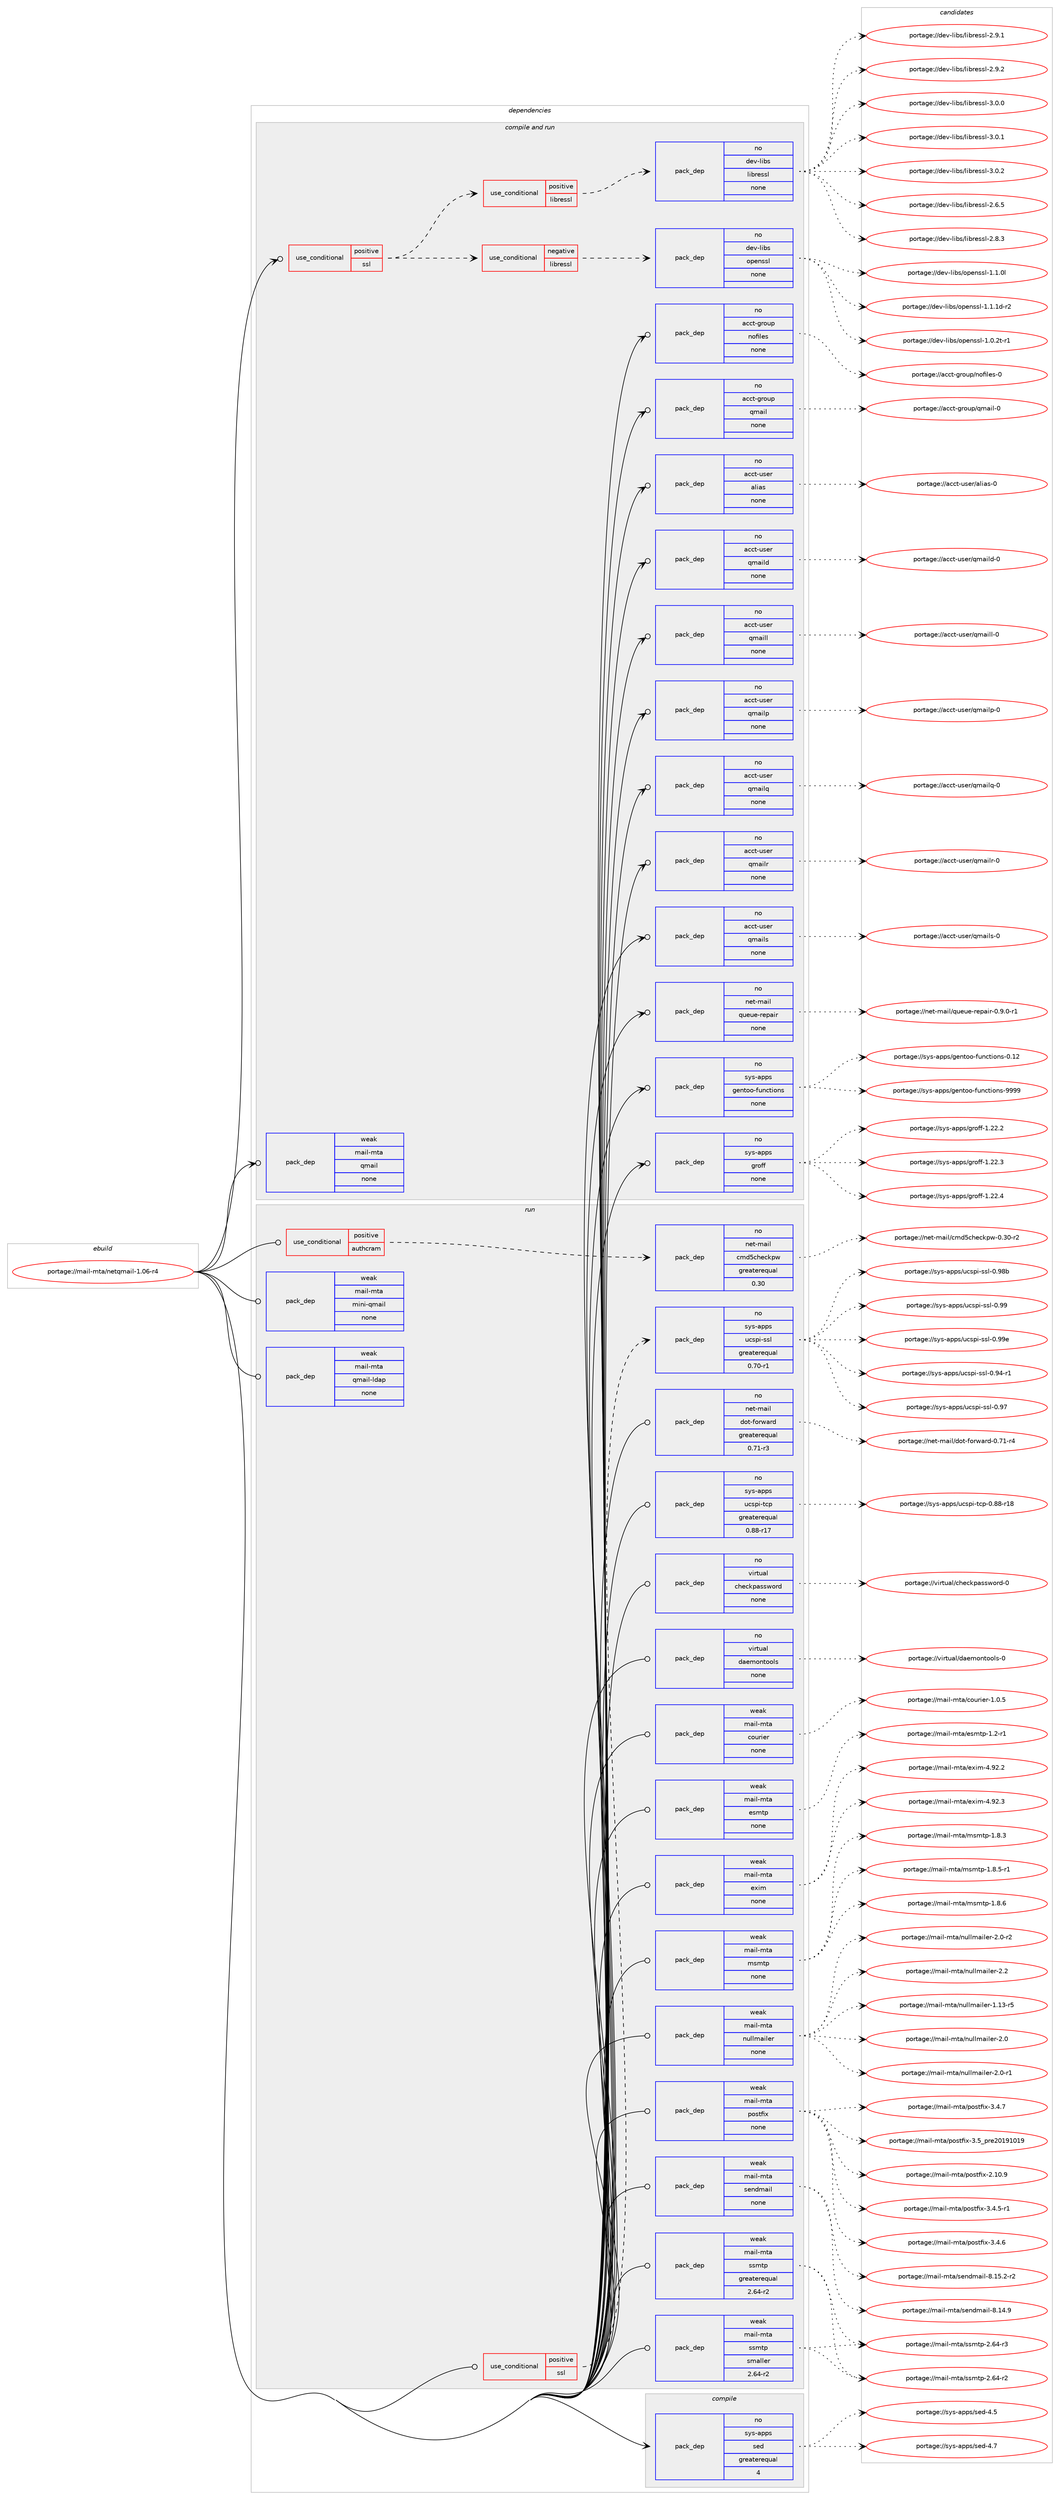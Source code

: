 digraph prolog {

# *************
# Graph options
# *************

newrank=true;
concentrate=true;
compound=true;
graph [rankdir=LR,fontname=Helvetica,fontsize=10,ranksep=1.5];#, ranksep=2.5, nodesep=0.2];
edge  [arrowhead=vee];
node  [fontname=Helvetica,fontsize=10];

# **********
# The ebuild
# **********

subgraph cluster_leftcol {
color=gray;
rank=same;
label=<<i>ebuild</i>>;
id [label="portage://mail-mta/netqmail-1.06-r4", color=red, width=4, href="../mail-mta/netqmail-1.06-r4.svg"];
}

# ****************
# The dependencies
# ****************

subgraph cluster_midcol {
color=gray;
label=<<i>dependencies</i>>;
subgraph cluster_compile {
fillcolor="#eeeeee";
style=filled;
label=<<i>compile</i>>;
subgraph pack224955 {
dependency307034 [label=<<TABLE BORDER="0" CELLBORDER="1" CELLSPACING="0" CELLPADDING="4" WIDTH="220"><TR><TD ROWSPAN="6" CELLPADDING="30">pack_dep</TD></TR><TR><TD WIDTH="110">no</TD></TR><TR><TD>sys-apps</TD></TR><TR><TD>sed</TD></TR><TR><TD>greaterequal</TD></TR><TR><TD>4</TD></TR></TABLE>>, shape=none, color=blue];
}
id:e -> dependency307034:w [weight=20,style="solid",arrowhead="vee"];
}
subgraph cluster_compileandrun {
fillcolor="#eeeeee";
style=filled;
label=<<i>compile and run</i>>;
subgraph cond77157 {
dependency307035 [label=<<TABLE BORDER="0" CELLBORDER="1" CELLSPACING="0" CELLPADDING="4"><TR><TD ROWSPAN="3" CELLPADDING="10">use_conditional</TD></TR><TR><TD>positive</TD></TR><TR><TD>ssl</TD></TR></TABLE>>, shape=none, color=red];
subgraph cond77158 {
dependency307036 [label=<<TABLE BORDER="0" CELLBORDER="1" CELLSPACING="0" CELLPADDING="4"><TR><TD ROWSPAN="3" CELLPADDING="10">use_conditional</TD></TR><TR><TD>negative</TD></TR><TR><TD>libressl</TD></TR></TABLE>>, shape=none, color=red];
subgraph pack224956 {
dependency307037 [label=<<TABLE BORDER="0" CELLBORDER="1" CELLSPACING="0" CELLPADDING="4" WIDTH="220"><TR><TD ROWSPAN="6" CELLPADDING="30">pack_dep</TD></TR><TR><TD WIDTH="110">no</TD></TR><TR><TD>dev-libs</TD></TR><TR><TD>openssl</TD></TR><TR><TD>none</TD></TR><TR><TD></TD></TR></TABLE>>, shape=none, color=blue];
}
dependency307036:e -> dependency307037:w [weight=20,style="dashed",arrowhead="vee"];
}
dependency307035:e -> dependency307036:w [weight=20,style="dashed",arrowhead="vee"];
subgraph cond77159 {
dependency307038 [label=<<TABLE BORDER="0" CELLBORDER="1" CELLSPACING="0" CELLPADDING="4"><TR><TD ROWSPAN="3" CELLPADDING="10">use_conditional</TD></TR><TR><TD>positive</TD></TR><TR><TD>libressl</TD></TR></TABLE>>, shape=none, color=red];
subgraph pack224957 {
dependency307039 [label=<<TABLE BORDER="0" CELLBORDER="1" CELLSPACING="0" CELLPADDING="4" WIDTH="220"><TR><TD ROWSPAN="6" CELLPADDING="30">pack_dep</TD></TR><TR><TD WIDTH="110">no</TD></TR><TR><TD>dev-libs</TD></TR><TR><TD>libressl</TD></TR><TR><TD>none</TD></TR><TR><TD></TD></TR></TABLE>>, shape=none, color=blue];
}
dependency307038:e -> dependency307039:w [weight=20,style="dashed",arrowhead="vee"];
}
dependency307035:e -> dependency307038:w [weight=20,style="dashed",arrowhead="vee"];
}
id:e -> dependency307035:w [weight=20,style="solid",arrowhead="odotvee"];
subgraph pack224958 {
dependency307040 [label=<<TABLE BORDER="0" CELLBORDER="1" CELLSPACING="0" CELLPADDING="4" WIDTH="220"><TR><TD ROWSPAN="6" CELLPADDING="30">pack_dep</TD></TR><TR><TD WIDTH="110">no</TD></TR><TR><TD>acct-group</TD></TR><TR><TD>nofiles</TD></TR><TR><TD>none</TD></TR><TR><TD></TD></TR></TABLE>>, shape=none, color=blue];
}
id:e -> dependency307040:w [weight=20,style="solid",arrowhead="odotvee"];
subgraph pack224959 {
dependency307041 [label=<<TABLE BORDER="0" CELLBORDER="1" CELLSPACING="0" CELLPADDING="4" WIDTH="220"><TR><TD ROWSPAN="6" CELLPADDING="30">pack_dep</TD></TR><TR><TD WIDTH="110">no</TD></TR><TR><TD>acct-group</TD></TR><TR><TD>qmail</TD></TR><TR><TD>none</TD></TR><TR><TD></TD></TR></TABLE>>, shape=none, color=blue];
}
id:e -> dependency307041:w [weight=20,style="solid",arrowhead="odotvee"];
subgraph pack224960 {
dependency307042 [label=<<TABLE BORDER="0" CELLBORDER="1" CELLSPACING="0" CELLPADDING="4" WIDTH="220"><TR><TD ROWSPAN="6" CELLPADDING="30">pack_dep</TD></TR><TR><TD WIDTH="110">no</TD></TR><TR><TD>acct-user</TD></TR><TR><TD>alias</TD></TR><TR><TD>none</TD></TR><TR><TD></TD></TR></TABLE>>, shape=none, color=blue];
}
id:e -> dependency307042:w [weight=20,style="solid",arrowhead="odotvee"];
subgraph pack224961 {
dependency307043 [label=<<TABLE BORDER="0" CELLBORDER="1" CELLSPACING="0" CELLPADDING="4" WIDTH="220"><TR><TD ROWSPAN="6" CELLPADDING="30">pack_dep</TD></TR><TR><TD WIDTH="110">no</TD></TR><TR><TD>acct-user</TD></TR><TR><TD>qmaild</TD></TR><TR><TD>none</TD></TR><TR><TD></TD></TR></TABLE>>, shape=none, color=blue];
}
id:e -> dependency307043:w [weight=20,style="solid",arrowhead="odotvee"];
subgraph pack224962 {
dependency307044 [label=<<TABLE BORDER="0" CELLBORDER="1" CELLSPACING="0" CELLPADDING="4" WIDTH="220"><TR><TD ROWSPAN="6" CELLPADDING="30">pack_dep</TD></TR><TR><TD WIDTH="110">no</TD></TR><TR><TD>acct-user</TD></TR><TR><TD>qmaill</TD></TR><TR><TD>none</TD></TR><TR><TD></TD></TR></TABLE>>, shape=none, color=blue];
}
id:e -> dependency307044:w [weight=20,style="solid",arrowhead="odotvee"];
subgraph pack224963 {
dependency307045 [label=<<TABLE BORDER="0" CELLBORDER="1" CELLSPACING="0" CELLPADDING="4" WIDTH="220"><TR><TD ROWSPAN="6" CELLPADDING="30">pack_dep</TD></TR><TR><TD WIDTH="110">no</TD></TR><TR><TD>acct-user</TD></TR><TR><TD>qmailp</TD></TR><TR><TD>none</TD></TR><TR><TD></TD></TR></TABLE>>, shape=none, color=blue];
}
id:e -> dependency307045:w [weight=20,style="solid",arrowhead="odotvee"];
subgraph pack224964 {
dependency307046 [label=<<TABLE BORDER="0" CELLBORDER="1" CELLSPACING="0" CELLPADDING="4" WIDTH="220"><TR><TD ROWSPAN="6" CELLPADDING="30">pack_dep</TD></TR><TR><TD WIDTH="110">no</TD></TR><TR><TD>acct-user</TD></TR><TR><TD>qmailq</TD></TR><TR><TD>none</TD></TR><TR><TD></TD></TR></TABLE>>, shape=none, color=blue];
}
id:e -> dependency307046:w [weight=20,style="solid",arrowhead="odotvee"];
subgraph pack224965 {
dependency307047 [label=<<TABLE BORDER="0" CELLBORDER="1" CELLSPACING="0" CELLPADDING="4" WIDTH="220"><TR><TD ROWSPAN="6" CELLPADDING="30">pack_dep</TD></TR><TR><TD WIDTH="110">no</TD></TR><TR><TD>acct-user</TD></TR><TR><TD>qmailr</TD></TR><TR><TD>none</TD></TR><TR><TD></TD></TR></TABLE>>, shape=none, color=blue];
}
id:e -> dependency307047:w [weight=20,style="solid",arrowhead="odotvee"];
subgraph pack224966 {
dependency307048 [label=<<TABLE BORDER="0" CELLBORDER="1" CELLSPACING="0" CELLPADDING="4" WIDTH="220"><TR><TD ROWSPAN="6" CELLPADDING="30">pack_dep</TD></TR><TR><TD WIDTH="110">no</TD></TR><TR><TD>acct-user</TD></TR><TR><TD>qmails</TD></TR><TR><TD>none</TD></TR><TR><TD></TD></TR></TABLE>>, shape=none, color=blue];
}
id:e -> dependency307048:w [weight=20,style="solid",arrowhead="odotvee"];
subgraph pack224967 {
dependency307049 [label=<<TABLE BORDER="0" CELLBORDER="1" CELLSPACING="0" CELLPADDING="4" WIDTH="220"><TR><TD ROWSPAN="6" CELLPADDING="30">pack_dep</TD></TR><TR><TD WIDTH="110">no</TD></TR><TR><TD>net-mail</TD></TR><TR><TD>queue-repair</TD></TR><TR><TD>none</TD></TR><TR><TD></TD></TR></TABLE>>, shape=none, color=blue];
}
id:e -> dependency307049:w [weight=20,style="solid",arrowhead="odotvee"];
subgraph pack224968 {
dependency307050 [label=<<TABLE BORDER="0" CELLBORDER="1" CELLSPACING="0" CELLPADDING="4" WIDTH="220"><TR><TD ROWSPAN="6" CELLPADDING="30">pack_dep</TD></TR><TR><TD WIDTH="110">no</TD></TR><TR><TD>sys-apps</TD></TR><TR><TD>gentoo-functions</TD></TR><TR><TD>none</TD></TR><TR><TD></TD></TR></TABLE>>, shape=none, color=blue];
}
id:e -> dependency307050:w [weight=20,style="solid",arrowhead="odotvee"];
subgraph pack224969 {
dependency307051 [label=<<TABLE BORDER="0" CELLBORDER="1" CELLSPACING="0" CELLPADDING="4" WIDTH="220"><TR><TD ROWSPAN="6" CELLPADDING="30">pack_dep</TD></TR><TR><TD WIDTH="110">no</TD></TR><TR><TD>sys-apps</TD></TR><TR><TD>groff</TD></TR><TR><TD>none</TD></TR><TR><TD></TD></TR></TABLE>>, shape=none, color=blue];
}
id:e -> dependency307051:w [weight=20,style="solid",arrowhead="odotvee"];
subgraph pack224970 {
dependency307052 [label=<<TABLE BORDER="0" CELLBORDER="1" CELLSPACING="0" CELLPADDING="4" WIDTH="220"><TR><TD ROWSPAN="6" CELLPADDING="30">pack_dep</TD></TR><TR><TD WIDTH="110">weak</TD></TR><TR><TD>mail-mta</TD></TR><TR><TD>qmail</TD></TR><TR><TD>none</TD></TR><TR><TD></TD></TR></TABLE>>, shape=none, color=blue];
}
id:e -> dependency307052:w [weight=20,style="solid",arrowhead="odotvee"];
}
subgraph cluster_run {
fillcolor="#eeeeee";
style=filled;
label=<<i>run</i>>;
subgraph cond77160 {
dependency307053 [label=<<TABLE BORDER="0" CELLBORDER="1" CELLSPACING="0" CELLPADDING="4"><TR><TD ROWSPAN="3" CELLPADDING="10">use_conditional</TD></TR><TR><TD>positive</TD></TR><TR><TD>authcram</TD></TR></TABLE>>, shape=none, color=red];
subgraph pack224971 {
dependency307054 [label=<<TABLE BORDER="0" CELLBORDER="1" CELLSPACING="0" CELLPADDING="4" WIDTH="220"><TR><TD ROWSPAN="6" CELLPADDING="30">pack_dep</TD></TR><TR><TD WIDTH="110">no</TD></TR><TR><TD>net-mail</TD></TR><TR><TD>cmd5checkpw</TD></TR><TR><TD>greaterequal</TD></TR><TR><TD>0.30</TD></TR></TABLE>>, shape=none, color=blue];
}
dependency307053:e -> dependency307054:w [weight=20,style="dashed",arrowhead="vee"];
}
id:e -> dependency307053:w [weight=20,style="solid",arrowhead="odot"];
subgraph cond77161 {
dependency307055 [label=<<TABLE BORDER="0" CELLBORDER="1" CELLSPACING="0" CELLPADDING="4"><TR><TD ROWSPAN="3" CELLPADDING="10">use_conditional</TD></TR><TR><TD>positive</TD></TR><TR><TD>ssl</TD></TR></TABLE>>, shape=none, color=red];
subgraph pack224972 {
dependency307056 [label=<<TABLE BORDER="0" CELLBORDER="1" CELLSPACING="0" CELLPADDING="4" WIDTH="220"><TR><TD ROWSPAN="6" CELLPADDING="30">pack_dep</TD></TR><TR><TD WIDTH="110">no</TD></TR><TR><TD>sys-apps</TD></TR><TR><TD>ucspi-ssl</TD></TR><TR><TD>greaterequal</TD></TR><TR><TD>0.70-r1</TD></TR></TABLE>>, shape=none, color=blue];
}
dependency307055:e -> dependency307056:w [weight=20,style="dashed",arrowhead="vee"];
}
id:e -> dependency307055:w [weight=20,style="solid",arrowhead="odot"];
subgraph pack224973 {
dependency307057 [label=<<TABLE BORDER="0" CELLBORDER="1" CELLSPACING="0" CELLPADDING="4" WIDTH="220"><TR><TD ROWSPAN="6" CELLPADDING="30">pack_dep</TD></TR><TR><TD WIDTH="110">no</TD></TR><TR><TD>net-mail</TD></TR><TR><TD>dot-forward</TD></TR><TR><TD>greaterequal</TD></TR><TR><TD>0.71-r3</TD></TR></TABLE>>, shape=none, color=blue];
}
id:e -> dependency307057:w [weight=20,style="solid",arrowhead="odot"];
subgraph pack224974 {
dependency307058 [label=<<TABLE BORDER="0" CELLBORDER="1" CELLSPACING="0" CELLPADDING="4" WIDTH="220"><TR><TD ROWSPAN="6" CELLPADDING="30">pack_dep</TD></TR><TR><TD WIDTH="110">no</TD></TR><TR><TD>sys-apps</TD></TR><TR><TD>ucspi-tcp</TD></TR><TR><TD>greaterequal</TD></TR><TR><TD>0.88-r17</TD></TR></TABLE>>, shape=none, color=blue];
}
id:e -> dependency307058:w [weight=20,style="solid",arrowhead="odot"];
subgraph pack224975 {
dependency307059 [label=<<TABLE BORDER="0" CELLBORDER="1" CELLSPACING="0" CELLPADDING="4" WIDTH="220"><TR><TD ROWSPAN="6" CELLPADDING="30">pack_dep</TD></TR><TR><TD WIDTH="110">no</TD></TR><TR><TD>virtual</TD></TR><TR><TD>checkpassword</TD></TR><TR><TD>none</TD></TR><TR><TD></TD></TR></TABLE>>, shape=none, color=blue];
}
id:e -> dependency307059:w [weight=20,style="solid",arrowhead="odot"];
subgraph pack224976 {
dependency307060 [label=<<TABLE BORDER="0" CELLBORDER="1" CELLSPACING="0" CELLPADDING="4" WIDTH="220"><TR><TD ROWSPAN="6" CELLPADDING="30">pack_dep</TD></TR><TR><TD WIDTH="110">no</TD></TR><TR><TD>virtual</TD></TR><TR><TD>daemontools</TD></TR><TR><TD>none</TD></TR><TR><TD></TD></TR></TABLE>>, shape=none, color=blue];
}
id:e -> dependency307060:w [weight=20,style="solid",arrowhead="odot"];
subgraph pack224977 {
dependency307061 [label=<<TABLE BORDER="0" CELLBORDER="1" CELLSPACING="0" CELLPADDING="4" WIDTH="220"><TR><TD ROWSPAN="6" CELLPADDING="30">pack_dep</TD></TR><TR><TD WIDTH="110">weak</TD></TR><TR><TD>mail-mta</TD></TR><TR><TD>courier</TD></TR><TR><TD>none</TD></TR><TR><TD></TD></TR></TABLE>>, shape=none, color=blue];
}
id:e -> dependency307061:w [weight=20,style="solid",arrowhead="odot"];
subgraph pack224978 {
dependency307062 [label=<<TABLE BORDER="0" CELLBORDER="1" CELLSPACING="0" CELLPADDING="4" WIDTH="220"><TR><TD ROWSPAN="6" CELLPADDING="30">pack_dep</TD></TR><TR><TD WIDTH="110">weak</TD></TR><TR><TD>mail-mta</TD></TR><TR><TD>esmtp</TD></TR><TR><TD>none</TD></TR><TR><TD></TD></TR></TABLE>>, shape=none, color=blue];
}
id:e -> dependency307062:w [weight=20,style="solid",arrowhead="odot"];
subgraph pack224979 {
dependency307063 [label=<<TABLE BORDER="0" CELLBORDER="1" CELLSPACING="0" CELLPADDING="4" WIDTH="220"><TR><TD ROWSPAN="6" CELLPADDING="30">pack_dep</TD></TR><TR><TD WIDTH="110">weak</TD></TR><TR><TD>mail-mta</TD></TR><TR><TD>exim</TD></TR><TR><TD>none</TD></TR><TR><TD></TD></TR></TABLE>>, shape=none, color=blue];
}
id:e -> dependency307063:w [weight=20,style="solid",arrowhead="odot"];
subgraph pack224980 {
dependency307064 [label=<<TABLE BORDER="0" CELLBORDER="1" CELLSPACING="0" CELLPADDING="4" WIDTH="220"><TR><TD ROWSPAN="6" CELLPADDING="30">pack_dep</TD></TR><TR><TD WIDTH="110">weak</TD></TR><TR><TD>mail-mta</TD></TR><TR><TD>mini-qmail</TD></TR><TR><TD>none</TD></TR><TR><TD></TD></TR></TABLE>>, shape=none, color=blue];
}
id:e -> dependency307064:w [weight=20,style="solid",arrowhead="odot"];
subgraph pack224981 {
dependency307065 [label=<<TABLE BORDER="0" CELLBORDER="1" CELLSPACING="0" CELLPADDING="4" WIDTH="220"><TR><TD ROWSPAN="6" CELLPADDING="30">pack_dep</TD></TR><TR><TD WIDTH="110">weak</TD></TR><TR><TD>mail-mta</TD></TR><TR><TD>msmtp</TD></TR><TR><TD>none</TD></TR><TR><TD></TD></TR></TABLE>>, shape=none, color=blue];
}
id:e -> dependency307065:w [weight=20,style="solid",arrowhead="odot"];
subgraph pack224982 {
dependency307066 [label=<<TABLE BORDER="0" CELLBORDER="1" CELLSPACING="0" CELLPADDING="4" WIDTH="220"><TR><TD ROWSPAN="6" CELLPADDING="30">pack_dep</TD></TR><TR><TD WIDTH="110">weak</TD></TR><TR><TD>mail-mta</TD></TR><TR><TD>nullmailer</TD></TR><TR><TD>none</TD></TR><TR><TD></TD></TR></TABLE>>, shape=none, color=blue];
}
id:e -> dependency307066:w [weight=20,style="solid",arrowhead="odot"];
subgraph pack224983 {
dependency307067 [label=<<TABLE BORDER="0" CELLBORDER="1" CELLSPACING="0" CELLPADDING="4" WIDTH="220"><TR><TD ROWSPAN="6" CELLPADDING="30">pack_dep</TD></TR><TR><TD WIDTH="110">weak</TD></TR><TR><TD>mail-mta</TD></TR><TR><TD>postfix</TD></TR><TR><TD>none</TD></TR><TR><TD></TD></TR></TABLE>>, shape=none, color=blue];
}
id:e -> dependency307067:w [weight=20,style="solid",arrowhead="odot"];
subgraph pack224984 {
dependency307068 [label=<<TABLE BORDER="0" CELLBORDER="1" CELLSPACING="0" CELLPADDING="4" WIDTH="220"><TR><TD ROWSPAN="6" CELLPADDING="30">pack_dep</TD></TR><TR><TD WIDTH="110">weak</TD></TR><TR><TD>mail-mta</TD></TR><TR><TD>qmail-ldap</TD></TR><TR><TD>none</TD></TR><TR><TD></TD></TR></TABLE>>, shape=none, color=blue];
}
id:e -> dependency307068:w [weight=20,style="solid",arrowhead="odot"];
subgraph pack224985 {
dependency307069 [label=<<TABLE BORDER="0" CELLBORDER="1" CELLSPACING="0" CELLPADDING="4" WIDTH="220"><TR><TD ROWSPAN="6" CELLPADDING="30">pack_dep</TD></TR><TR><TD WIDTH="110">weak</TD></TR><TR><TD>mail-mta</TD></TR><TR><TD>sendmail</TD></TR><TR><TD>none</TD></TR><TR><TD></TD></TR></TABLE>>, shape=none, color=blue];
}
id:e -> dependency307069:w [weight=20,style="solid",arrowhead="odot"];
subgraph pack224986 {
dependency307070 [label=<<TABLE BORDER="0" CELLBORDER="1" CELLSPACING="0" CELLPADDING="4" WIDTH="220"><TR><TD ROWSPAN="6" CELLPADDING="30">pack_dep</TD></TR><TR><TD WIDTH="110">weak</TD></TR><TR><TD>mail-mta</TD></TR><TR><TD>ssmtp</TD></TR><TR><TD>greaterequal</TD></TR><TR><TD>2.64-r2</TD></TR></TABLE>>, shape=none, color=blue];
}
id:e -> dependency307070:w [weight=20,style="solid",arrowhead="odot"];
subgraph pack224987 {
dependency307071 [label=<<TABLE BORDER="0" CELLBORDER="1" CELLSPACING="0" CELLPADDING="4" WIDTH="220"><TR><TD ROWSPAN="6" CELLPADDING="30">pack_dep</TD></TR><TR><TD WIDTH="110">weak</TD></TR><TR><TD>mail-mta</TD></TR><TR><TD>ssmtp</TD></TR><TR><TD>smaller</TD></TR><TR><TD>2.64-r2</TD></TR></TABLE>>, shape=none, color=blue];
}
id:e -> dependency307071:w [weight=20,style="solid",arrowhead="odot"];
}
}

# **************
# The candidates
# **************

subgraph cluster_choices {
rank=same;
color=gray;
label=<<i>candidates</i>>;

subgraph choice224955 {
color=black;
nodesep=1;
choiceportage11512111545971121121154711510110045524653 [label="portage://sys-apps/sed-4.5", color=red, width=4,href="../sys-apps/sed-4.5.svg"];
choiceportage11512111545971121121154711510110045524655 [label="portage://sys-apps/sed-4.7", color=red, width=4,href="../sys-apps/sed-4.7.svg"];
dependency307034:e -> choiceportage11512111545971121121154711510110045524653:w [style=dotted,weight="100"];
dependency307034:e -> choiceportage11512111545971121121154711510110045524655:w [style=dotted,weight="100"];
}
subgraph choice224956 {
color=black;
nodesep=1;
choiceportage1001011184510810598115471111121011101151151084549464846501164511449 [label="portage://dev-libs/openssl-1.0.2t-r1", color=red, width=4,href="../dev-libs/openssl-1.0.2t-r1.svg"];
choiceportage100101118451081059811547111112101110115115108454946494648108 [label="portage://dev-libs/openssl-1.1.0l", color=red, width=4,href="../dev-libs/openssl-1.1.0l.svg"];
choiceportage1001011184510810598115471111121011101151151084549464946491004511450 [label="portage://dev-libs/openssl-1.1.1d-r2", color=red, width=4,href="../dev-libs/openssl-1.1.1d-r2.svg"];
dependency307037:e -> choiceportage1001011184510810598115471111121011101151151084549464846501164511449:w [style=dotted,weight="100"];
dependency307037:e -> choiceportage100101118451081059811547111112101110115115108454946494648108:w [style=dotted,weight="100"];
dependency307037:e -> choiceportage1001011184510810598115471111121011101151151084549464946491004511450:w [style=dotted,weight="100"];
}
subgraph choice224957 {
color=black;
nodesep=1;
choiceportage10010111845108105981154710810598114101115115108455046544653 [label="portage://dev-libs/libressl-2.6.5", color=red, width=4,href="../dev-libs/libressl-2.6.5.svg"];
choiceportage10010111845108105981154710810598114101115115108455046564651 [label="portage://dev-libs/libressl-2.8.3", color=red, width=4,href="../dev-libs/libressl-2.8.3.svg"];
choiceportage10010111845108105981154710810598114101115115108455046574649 [label="portage://dev-libs/libressl-2.9.1", color=red, width=4,href="../dev-libs/libressl-2.9.1.svg"];
choiceportage10010111845108105981154710810598114101115115108455046574650 [label="portage://dev-libs/libressl-2.9.2", color=red, width=4,href="../dev-libs/libressl-2.9.2.svg"];
choiceportage10010111845108105981154710810598114101115115108455146484648 [label="portage://dev-libs/libressl-3.0.0", color=red, width=4,href="../dev-libs/libressl-3.0.0.svg"];
choiceportage10010111845108105981154710810598114101115115108455146484649 [label="portage://dev-libs/libressl-3.0.1", color=red, width=4,href="../dev-libs/libressl-3.0.1.svg"];
choiceportage10010111845108105981154710810598114101115115108455146484650 [label="portage://dev-libs/libressl-3.0.2", color=red, width=4,href="../dev-libs/libressl-3.0.2.svg"];
dependency307039:e -> choiceportage10010111845108105981154710810598114101115115108455046544653:w [style=dotted,weight="100"];
dependency307039:e -> choiceportage10010111845108105981154710810598114101115115108455046564651:w [style=dotted,weight="100"];
dependency307039:e -> choiceportage10010111845108105981154710810598114101115115108455046574649:w [style=dotted,weight="100"];
dependency307039:e -> choiceportage10010111845108105981154710810598114101115115108455046574650:w [style=dotted,weight="100"];
dependency307039:e -> choiceportage10010111845108105981154710810598114101115115108455146484648:w [style=dotted,weight="100"];
dependency307039:e -> choiceportage10010111845108105981154710810598114101115115108455146484649:w [style=dotted,weight="100"];
dependency307039:e -> choiceportage10010111845108105981154710810598114101115115108455146484650:w [style=dotted,weight="100"];
}
subgraph choice224958 {
color=black;
nodesep=1;
choiceportage97999911645103114111117112471101111021051081011154548 [label="portage://acct-group/nofiles-0", color=red, width=4,href="../acct-group/nofiles-0.svg"];
dependency307040:e -> choiceportage97999911645103114111117112471101111021051081011154548:w [style=dotted,weight="100"];
}
subgraph choice224959 {
color=black;
nodesep=1;
choiceportage9799991164510311411111711247113109971051084548 [label="portage://acct-group/qmail-0", color=red, width=4,href="../acct-group/qmail-0.svg"];
dependency307041:e -> choiceportage9799991164510311411111711247113109971051084548:w [style=dotted,weight="100"];
}
subgraph choice224960 {
color=black;
nodesep=1;
choiceportage979999116451171151011144797108105971154548 [label="portage://acct-user/alias-0", color=red, width=4,href="../acct-user/alias-0.svg"];
dependency307042:e -> choiceportage979999116451171151011144797108105971154548:w [style=dotted,weight="100"];
}
subgraph choice224961 {
color=black;
nodesep=1;
choiceportage9799991164511711510111447113109971051081004548 [label="portage://acct-user/qmaild-0", color=red, width=4,href="../acct-user/qmaild-0.svg"];
dependency307043:e -> choiceportage9799991164511711510111447113109971051081004548:w [style=dotted,weight="100"];
}
subgraph choice224962 {
color=black;
nodesep=1;
choiceportage9799991164511711510111447113109971051081084548 [label="portage://acct-user/qmaill-0", color=red, width=4,href="../acct-user/qmaill-0.svg"];
dependency307044:e -> choiceportage9799991164511711510111447113109971051081084548:w [style=dotted,weight="100"];
}
subgraph choice224963 {
color=black;
nodesep=1;
choiceportage9799991164511711510111447113109971051081124548 [label="portage://acct-user/qmailp-0", color=red, width=4,href="../acct-user/qmailp-0.svg"];
dependency307045:e -> choiceportage9799991164511711510111447113109971051081124548:w [style=dotted,weight="100"];
}
subgraph choice224964 {
color=black;
nodesep=1;
choiceportage9799991164511711510111447113109971051081134548 [label="portage://acct-user/qmailq-0", color=red, width=4,href="../acct-user/qmailq-0.svg"];
dependency307046:e -> choiceportage9799991164511711510111447113109971051081134548:w [style=dotted,weight="100"];
}
subgraph choice224965 {
color=black;
nodesep=1;
choiceportage9799991164511711510111447113109971051081144548 [label="portage://acct-user/qmailr-0", color=red, width=4,href="../acct-user/qmailr-0.svg"];
dependency307047:e -> choiceportage9799991164511711510111447113109971051081144548:w [style=dotted,weight="100"];
}
subgraph choice224966 {
color=black;
nodesep=1;
choiceportage9799991164511711510111447113109971051081154548 [label="portage://acct-user/qmails-0", color=red, width=4,href="../acct-user/qmails-0.svg"];
dependency307048:e -> choiceportage9799991164511711510111447113109971051081154548:w [style=dotted,weight="100"];
}
subgraph choice224967 {
color=black;
nodesep=1;
choiceportage11010111645109971051084711311710111710145114101112971051144548465746484511449 [label="portage://net-mail/queue-repair-0.9.0-r1", color=red, width=4,href="../net-mail/queue-repair-0.9.0-r1.svg"];
dependency307049:e -> choiceportage11010111645109971051084711311710111710145114101112971051144548465746484511449:w [style=dotted,weight="100"];
}
subgraph choice224968 {
color=black;
nodesep=1;
choiceportage11512111545971121121154710310111011611111145102117110991161051111101154548464950 [label="portage://sys-apps/gentoo-functions-0.12", color=red, width=4,href="../sys-apps/gentoo-functions-0.12.svg"];
choiceportage11512111545971121121154710310111011611111145102117110991161051111101154557575757 [label="portage://sys-apps/gentoo-functions-9999", color=red, width=4,href="../sys-apps/gentoo-functions-9999.svg"];
dependency307050:e -> choiceportage11512111545971121121154710310111011611111145102117110991161051111101154548464950:w [style=dotted,weight="100"];
dependency307050:e -> choiceportage11512111545971121121154710310111011611111145102117110991161051111101154557575757:w [style=dotted,weight="100"];
}
subgraph choice224969 {
color=black;
nodesep=1;
choiceportage11512111545971121121154710311411110210245494650504650 [label="portage://sys-apps/groff-1.22.2", color=red, width=4,href="../sys-apps/groff-1.22.2.svg"];
choiceportage11512111545971121121154710311411110210245494650504651 [label="portage://sys-apps/groff-1.22.3", color=red, width=4,href="../sys-apps/groff-1.22.3.svg"];
choiceportage11512111545971121121154710311411110210245494650504652 [label="portage://sys-apps/groff-1.22.4", color=red, width=4,href="../sys-apps/groff-1.22.4.svg"];
dependency307051:e -> choiceportage11512111545971121121154710311411110210245494650504650:w [style=dotted,weight="100"];
dependency307051:e -> choiceportage11512111545971121121154710311411110210245494650504651:w [style=dotted,weight="100"];
dependency307051:e -> choiceportage11512111545971121121154710311411110210245494650504652:w [style=dotted,weight="100"];
}
subgraph choice224970 {
color=black;
nodesep=1;
}
subgraph choice224971 {
color=black;
nodesep=1;
choiceportage1101011164510997105108479910910053991041019910711211945484651484511450 [label="portage://net-mail/cmd5checkpw-0.30-r2", color=red, width=4,href="../net-mail/cmd5checkpw-0.30-r2.svg"];
dependency307054:e -> choiceportage1101011164510997105108479910910053991041019910711211945484651484511450:w [style=dotted,weight="100"];
}
subgraph choice224972 {
color=black;
nodesep=1;
choiceportage115121115459711211211547117991151121054511511510845484657524511449 [label="portage://sys-apps/ucspi-ssl-0.94-r1", color=red, width=4,href="../sys-apps/ucspi-ssl-0.94-r1.svg"];
choiceportage11512111545971121121154711799115112105451151151084548465755 [label="portage://sys-apps/ucspi-ssl-0.97", color=red, width=4,href="../sys-apps/ucspi-ssl-0.97.svg"];
choiceportage1151211154597112112115471179911511210545115115108454846575698 [label="portage://sys-apps/ucspi-ssl-0.98b", color=red, width=4,href="../sys-apps/ucspi-ssl-0.98b.svg"];
choiceportage11512111545971121121154711799115112105451151151084548465757 [label="portage://sys-apps/ucspi-ssl-0.99", color=red, width=4,href="../sys-apps/ucspi-ssl-0.99.svg"];
choiceportage11512111545971121121154711799115112105451151151084548465757101 [label="portage://sys-apps/ucspi-ssl-0.99e", color=red, width=4,href="../sys-apps/ucspi-ssl-0.99e.svg"];
dependency307056:e -> choiceportage115121115459711211211547117991151121054511511510845484657524511449:w [style=dotted,weight="100"];
dependency307056:e -> choiceportage11512111545971121121154711799115112105451151151084548465755:w [style=dotted,weight="100"];
dependency307056:e -> choiceportage1151211154597112112115471179911511210545115115108454846575698:w [style=dotted,weight="100"];
dependency307056:e -> choiceportage11512111545971121121154711799115112105451151151084548465757:w [style=dotted,weight="100"];
dependency307056:e -> choiceportage11512111545971121121154711799115112105451151151084548465757101:w [style=dotted,weight="100"];
}
subgraph choice224973 {
color=black;
nodesep=1;
choiceportage110101116451099710510847100111116451021111141199711410045484655494511452 [label="portage://net-mail/dot-forward-0.71-r4", color=red, width=4,href="../net-mail/dot-forward-0.71-r4.svg"];
dependency307057:e -> choiceportage110101116451099710510847100111116451021111141199711410045484655494511452:w [style=dotted,weight="100"];
}
subgraph choice224974 {
color=black;
nodesep=1;
choiceportage1151211154597112112115471179911511210545116991124548465656451144956 [label="portage://sys-apps/ucspi-tcp-0.88-r18", color=red, width=4,href="../sys-apps/ucspi-tcp-0.88-r18.svg"];
dependency307058:e -> choiceportage1151211154597112112115471179911511210545116991124548465656451144956:w [style=dotted,weight="100"];
}
subgraph choice224975 {
color=black;
nodesep=1;
choiceportage11810511411611797108479910410199107112971151151191111141004548 [label="portage://virtual/checkpassword-0", color=red, width=4,href="../virtual/checkpassword-0.svg"];
dependency307059:e -> choiceportage11810511411611797108479910410199107112971151151191111141004548:w [style=dotted,weight="100"];
}
subgraph choice224976 {
color=black;
nodesep=1;
choiceportage1181051141161179710847100971011091111101161111111081154548 [label="portage://virtual/daemontools-0", color=red, width=4,href="../virtual/daemontools-0.svg"];
dependency307060:e -> choiceportage1181051141161179710847100971011091111101161111111081154548:w [style=dotted,weight="100"];
}
subgraph choice224977 {
color=black;
nodesep=1;
choiceportage1099710510845109116974799111117114105101114454946484653 [label="portage://mail-mta/courier-1.0.5", color=red, width=4,href="../mail-mta/courier-1.0.5.svg"];
dependency307061:e -> choiceportage1099710510845109116974799111117114105101114454946484653:w [style=dotted,weight="100"];
}
subgraph choice224978 {
color=black;
nodesep=1;
choiceportage10997105108451091169747101115109116112454946504511449 [label="portage://mail-mta/esmtp-1.2-r1", color=red, width=4,href="../mail-mta/esmtp-1.2-r1.svg"];
dependency307062:e -> choiceportage10997105108451091169747101115109116112454946504511449:w [style=dotted,weight="100"];
}
subgraph choice224979 {
color=black;
nodesep=1;
choiceportage1099710510845109116974710112010510945524657504650 [label="portage://mail-mta/exim-4.92.2", color=red, width=4,href="../mail-mta/exim-4.92.2.svg"];
choiceportage1099710510845109116974710112010510945524657504651 [label="portage://mail-mta/exim-4.92.3", color=red, width=4,href="../mail-mta/exim-4.92.3.svg"];
dependency307063:e -> choiceportage1099710510845109116974710112010510945524657504650:w [style=dotted,weight="100"];
dependency307063:e -> choiceportage1099710510845109116974710112010510945524657504651:w [style=dotted,weight="100"];
}
subgraph choice224980 {
color=black;
nodesep=1;
}
subgraph choice224981 {
color=black;
nodesep=1;
choiceportage10997105108451091169747109115109116112454946564651 [label="portage://mail-mta/msmtp-1.8.3", color=red, width=4,href="../mail-mta/msmtp-1.8.3.svg"];
choiceportage109971051084510911697471091151091161124549465646534511449 [label="portage://mail-mta/msmtp-1.8.5-r1", color=red, width=4,href="../mail-mta/msmtp-1.8.5-r1.svg"];
choiceportage10997105108451091169747109115109116112454946564654 [label="portage://mail-mta/msmtp-1.8.6", color=red, width=4,href="../mail-mta/msmtp-1.8.6.svg"];
dependency307065:e -> choiceportage10997105108451091169747109115109116112454946564651:w [style=dotted,weight="100"];
dependency307065:e -> choiceportage109971051084510911697471091151091161124549465646534511449:w [style=dotted,weight="100"];
dependency307065:e -> choiceportage10997105108451091169747109115109116112454946564654:w [style=dotted,weight="100"];
}
subgraph choice224982 {
color=black;
nodesep=1;
choiceportage109971051084510911697471101171081081099710510810111445494649514511453 [label="portage://mail-mta/nullmailer-1.13-r5", color=red, width=4,href="../mail-mta/nullmailer-1.13-r5.svg"];
choiceportage109971051084510911697471101171081081099710510810111445504648 [label="portage://mail-mta/nullmailer-2.0", color=red, width=4,href="../mail-mta/nullmailer-2.0.svg"];
choiceportage1099710510845109116974711011710810810997105108101114455046484511449 [label="portage://mail-mta/nullmailer-2.0-r1", color=red, width=4,href="../mail-mta/nullmailer-2.0-r1.svg"];
choiceportage1099710510845109116974711011710810810997105108101114455046484511450 [label="portage://mail-mta/nullmailer-2.0-r2", color=red, width=4,href="../mail-mta/nullmailer-2.0-r2.svg"];
choiceportage109971051084510911697471101171081081099710510810111445504650 [label="portage://mail-mta/nullmailer-2.2", color=red, width=4,href="../mail-mta/nullmailer-2.2.svg"];
dependency307066:e -> choiceportage109971051084510911697471101171081081099710510810111445494649514511453:w [style=dotted,weight="100"];
dependency307066:e -> choiceportage109971051084510911697471101171081081099710510810111445504648:w [style=dotted,weight="100"];
dependency307066:e -> choiceportage1099710510845109116974711011710810810997105108101114455046484511449:w [style=dotted,weight="100"];
dependency307066:e -> choiceportage1099710510845109116974711011710810810997105108101114455046484511450:w [style=dotted,weight="100"];
dependency307066:e -> choiceportage109971051084510911697471101171081081099710510810111445504650:w [style=dotted,weight="100"];
}
subgraph choice224983 {
color=black;
nodesep=1;
choiceportage1099710510845109116974711211111511610210512045504649484657 [label="portage://mail-mta/postfix-2.10.9", color=red, width=4,href="../mail-mta/postfix-2.10.9.svg"];
choiceportage109971051084510911697471121111151161021051204551465246534511449 [label="portage://mail-mta/postfix-3.4.5-r1", color=red, width=4,href="../mail-mta/postfix-3.4.5-r1.svg"];
choiceportage10997105108451091169747112111115116102105120455146524654 [label="portage://mail-mta/postfix-3.4.6", color=red, width=4,href="../mail-mta/postfix-3.4.6.svg"];
choiceportage10997105108451091169747112111115116102105120455146524655 [label="portage://mail-mta/postfix-3.4.7", color=red, width=4,href="../mail-mta/postfix-3.4.7.svg"];
choiceportage1099710510845109116974711211111511610210512045514653951121141015048495749484957 [label="portage://mail-mta/postfix-3.5_pre20191019", color=red, width=4,href="../mail-mta/postfix-3.5_pre20191019.svg"];
dependency307067:e -> choiceportage1099710510845109116974711211111511610210512045504649484657:w [style=dotted,weight="100"];
dependency307067:e -> choiceportage109971051084510911697471121111151161021051204551465246534511449:w [style=dotted,weight="100"];
dependency307067:e -> choiceportage10997105108451091169747112111115116102105120455146524654:w [style=dotted,weight="100"];
dependency307067:e -> choiceportage10997105108451091169747112111115116102105120455146524655:w [style=dotted,weight="100"];
dependency307067:e -> choiceportage1099710510845109116974711211111511610210512045514653951121141015048495749484957:w [style=dotted,weight="100"];
}
subgraph choice224984 {
color=black;
nodesep=1;
}
subgraph choice224985 {
color=black;
nodesep=1;
choiceportage109971051084510911697471151011101001099710510845564649524657 [label="portage://mail-mta/sendmail-8.14.9", color=red, width=4,href="../mail-mta/sendmail-8.14.9.svg"];
choiceportage1099710510845109116974711510111010010997105108455646495346504511450 [label="portage://mail-mta/sendmail-8.15.2-r2", color=red, width=4,href="../mail-mta/sendmail-8.15.2-r2.svg"];
dependency307069:e -> choiceportage109971051084510911697471151011101001099710510845564649524657:w [style=dotted,weight="100"];
dependency307069:e -> choiceportage1099710510845109116974711510111010010997105108455646495346504511450:w [style=dotted,weight="100"];
}
subgraph choice224986 {
color=black;
nodesep=1;
choiceportage1099710510845109116974711511510911611245504654524511450 [label="portage://mail-mta/ssmtp-2.64-r2", color=red, width=4,href="../mail-mta/ssmtp-2.64-r2.svg"];
choiceportage1099710510845109116974711511510911611245504654524511451 [label="portage://mail-mta/ssmtp-2.64-r3", color=red, width=4,href="../mail-mta/ssmtp-2.64-r3.svg"];
dependency307070:e -> choiceportage1099710510845109116974711511510911611245504654524511450:w [style=dotted,weight="100"];
dependency307070:e -> choiceportage1099710510845109116974711511510911611245504654524511451:w [style=dotted,weight="100"];
}
subgraph choice224987 {
color=black;
nodesep=1;
choiceportage1099710510845109116974711511510911611245504654524511450 [label="portage://mail-mta/ssmtp-2.64-r2", color=red, width=4,href="../mail-mta/ssmtp-2.64-r2.svg"];
choiceportage1099710510845109116974711511510911611245504654524511451 [label="portage://mail-mta/ssmtp-2.64-r3", color=red, width=4,href="../mail-mta/ssmtp-2.64-r3.svg"];
dependency307071:e -> choiceportage1099710510845109116974711511510911611245504654524511450:w [style=dotted,weight="100"];
dependency307071:e -> choiceportage1099710510845109116974711511510911611245504654524511451:w [style=dotted,weight="100"];
}
}

}

